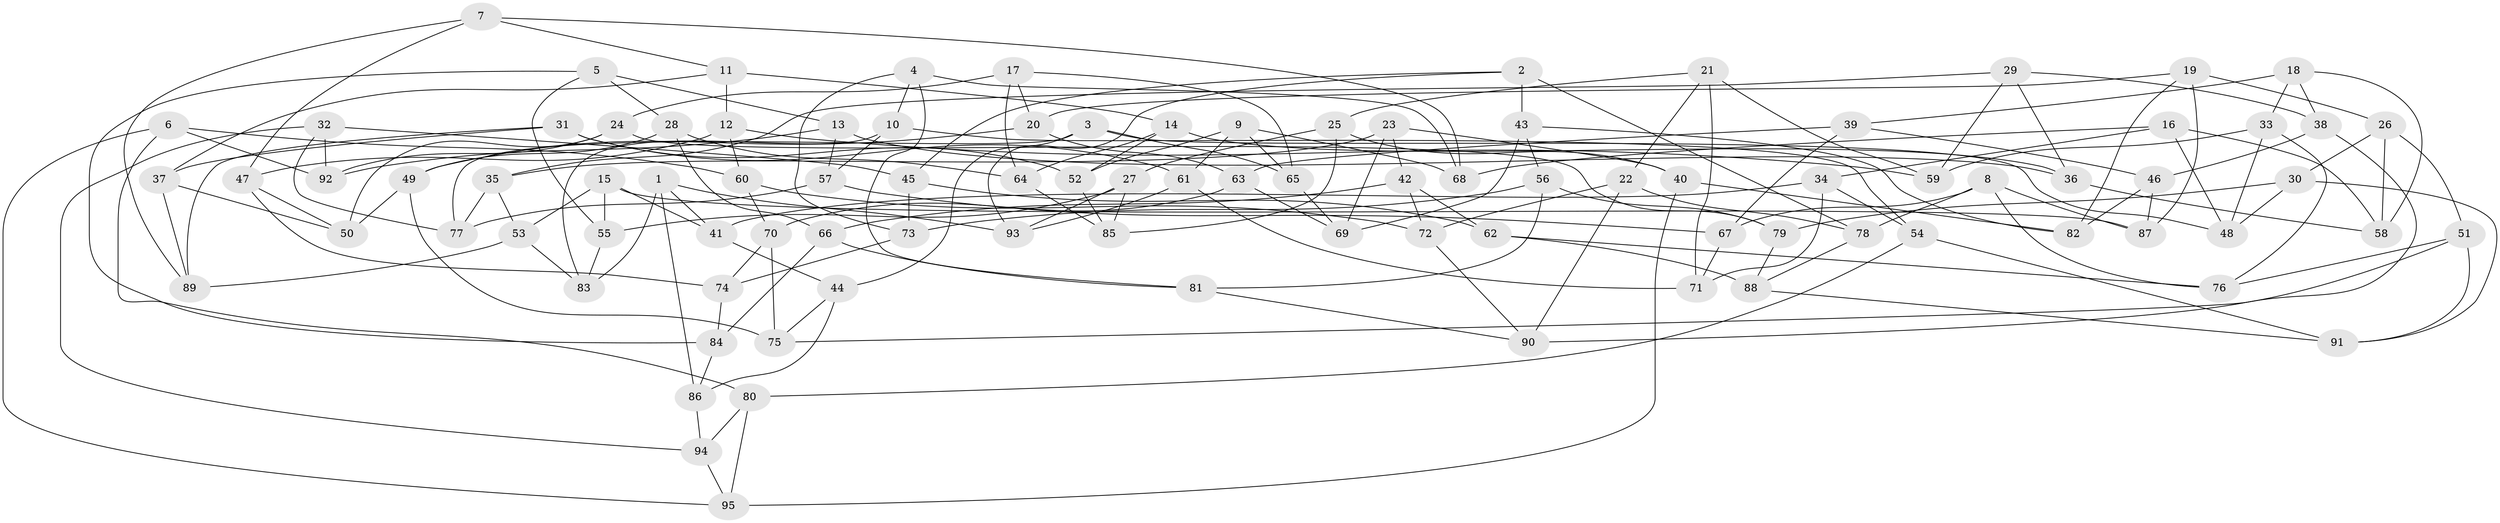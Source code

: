 // Generated by graph-tools (version 1.1) at 2025/50/03/09/25 03:50:45]
// undirected, 95 vertices, 190 edges
graph export_dot {
graph [start="1"]
  node [color=gray90,style=filled];
  1;
  2;
  3;
  4;
  5;
  6;
  7;
  8;
  9;
  10;
  11;
  12;
  13;
  14;
  15;
  16;
  17;
  18;
  19;
  20;
  21;
  22;
  23;
  24;
  25;
  26;
  27;
  28;
  29;
  30;
  31;
  32;
  33;
  34;
  35;
  36;
  37;
  38;
  39;
  40;
  41;
  42;
  43;
  44;
  45;
  46;
  47;
  48;
  49;
  50;
  51;
  52;
  53;
  54;
  55;
  56;
  57;
  58;
  59;
  60;
  61;
  62;
  63;
  64;
  65;
  66;
  67;
  68;
  69;
  70;
  71;
  72;
  73;
  74;
  75;
  76;
  77;
  78;
  79;
  80;
  81;
  82;
  83;
  84;
  85;
  86;
  87;
  88;
  89;
  90;
  91;
  92;
  93;
  94;
  95;
  1 -- 83;
  1 -- 93;
  1 -- 41;
  1 -- 86;
  2 -- 45;
  2 -- 78;
  2 -- 43;
  2 -- 93;
  3 -- 48;
  3 -- 65;
  3 -- 44;
  3 -- 77;
  4 -- 10;
  4 -- 73;
  4 -- 81;
  4 -- 68;
  5 -- 13;
  5 -- 55;
  5 -- 84;
  5 -- 28;
  6 -- 95;
  6 -- 80;
  6 -- 92;
  6 -- 60;
  7 -- 89;
  7 -- 47;
  7 -- 11;
  7 -- 68;
  8 -- 87;
  8 -- 76;
  8 -- 67;
  8 -- 78;
  9 -- 52;
  9 -- 65;
  9 -- 68;
  9 -- 61;
  10 -- 54;
  10 -- 83;
  10 -- 57;
  11 -- 37;
  11 -- 14;
  11 -- 12;
  12 -- 47;
  12 -- 59;
  12 -- 60;
  13 -- 57;
  13 -- 36;
  13 -- 92;
  14 -- 52;
  14 -- 36;
  14 -- 64;
  15 -- 55;
  15 -- 87;
  15 -- 53;
  15 -- 41;
  16 -- 68;
  16 -- 48;
  16 -- 34;
  16 -- 58;
  17 -- 64;
  17 -- 65;
  17 -- 20;
  17 -- 24;
  18 -- 39;
  18 -- 33;
  18 -- 58;
  18 -- 38;
  19 -- 20;
  19 -- 87;
  19 -- 82;
  19 -- 26;
  20 -- 49;
  20 -- 63;
  21 -- 59;
  21 -- 25;
  21 -- 22;
  21 -- 71;
  22 -- 78;
  22 -- 72;
  22 -- 90;
  23 -- 35;
  23 -- 69;
  23 -- 40;
  23 -- 42;
  24 -- 79;
  24 -- 92;
  24 -- 50;
  25 -- 85;
  25 -- 40;
  25 -- 27;
  26 -- 30;
  26 -- 58;
  26 -- 51;
  27 -- 55;
  27 -- 85;
  27 -- 93;
  28 -- 66;
  28 -- 49;
  28 -- 64;
  29 -- 35;
  29 -- 38;
  29 -- 59;
  29 -- 36;
  30 -- 79;
  30 -- 91;
  30 -- 48;
  31 -- 52;
  31 -- 61;
  31 -- 37;
  31 -- 89;
  32 -- 77;
  32 -- 45;
  32 -- 92;
  32 -- 94;
  33 -- 48;
  33 -- 76;
  33 -- 59;
  34 -- 71;
  34 -- 54;
  34 -- 41;
  35 -- 77;
  35 -- 53;
  36 -- 58;
  37 -- 50;
  37 -- 89;
  38 -- 46;
  38 -- 90;
  39 -- 63;
  39 -- 67;
  39 -- 46;
  40 -- 95;
  40 -- 82;
  41 -- 44;
  42 -- 72;
  42 -- 62;
  42 -- 66;
  43 -- 82;
  43 -- 69;
  43 -- 56;
  44 -- 75;
  44 -- 86;
  45 -- 73;
  45 -- 62;
  46 -- 87;
  46 -- 82;
  47 -- 50;
  47 -- 74;
  49 -- 75;
  49 -- 50;
  51 -- 75;
  51 -- 76;
  51 -- 91;
  52 -- 85;
  53 -- 83;
  53 -- 89;
  54 -- 91;
  54 -- 80;
  55 -- 83;
  56 -- 79;
  56 -- 81;
  56 -- 73;
  57 -- 67;
  57 -- 77;
  60 -- 72;
  60 -- 70;
  61 -- 93;
  61 -- 71;
  62 -- 76;
  62 -- 88;
  63 -- 69;
  63 -- 70;
  64 -- 85;
  65 -- 69;
  66 -- 81;
  66 -- 84;
  67 -- 71;
  70 -- 75;
  70 -- 74;
  72 -- 90;
  73 -- 74;
  74 -- 84;
  78 -- 88;
  79 -- 88;
  80 -- 94;
  80 -- 95;
  81 -- 90;
  84 -- 86;
  86 -- 94;
  88 -- 91;
  94 -- 95;
}

